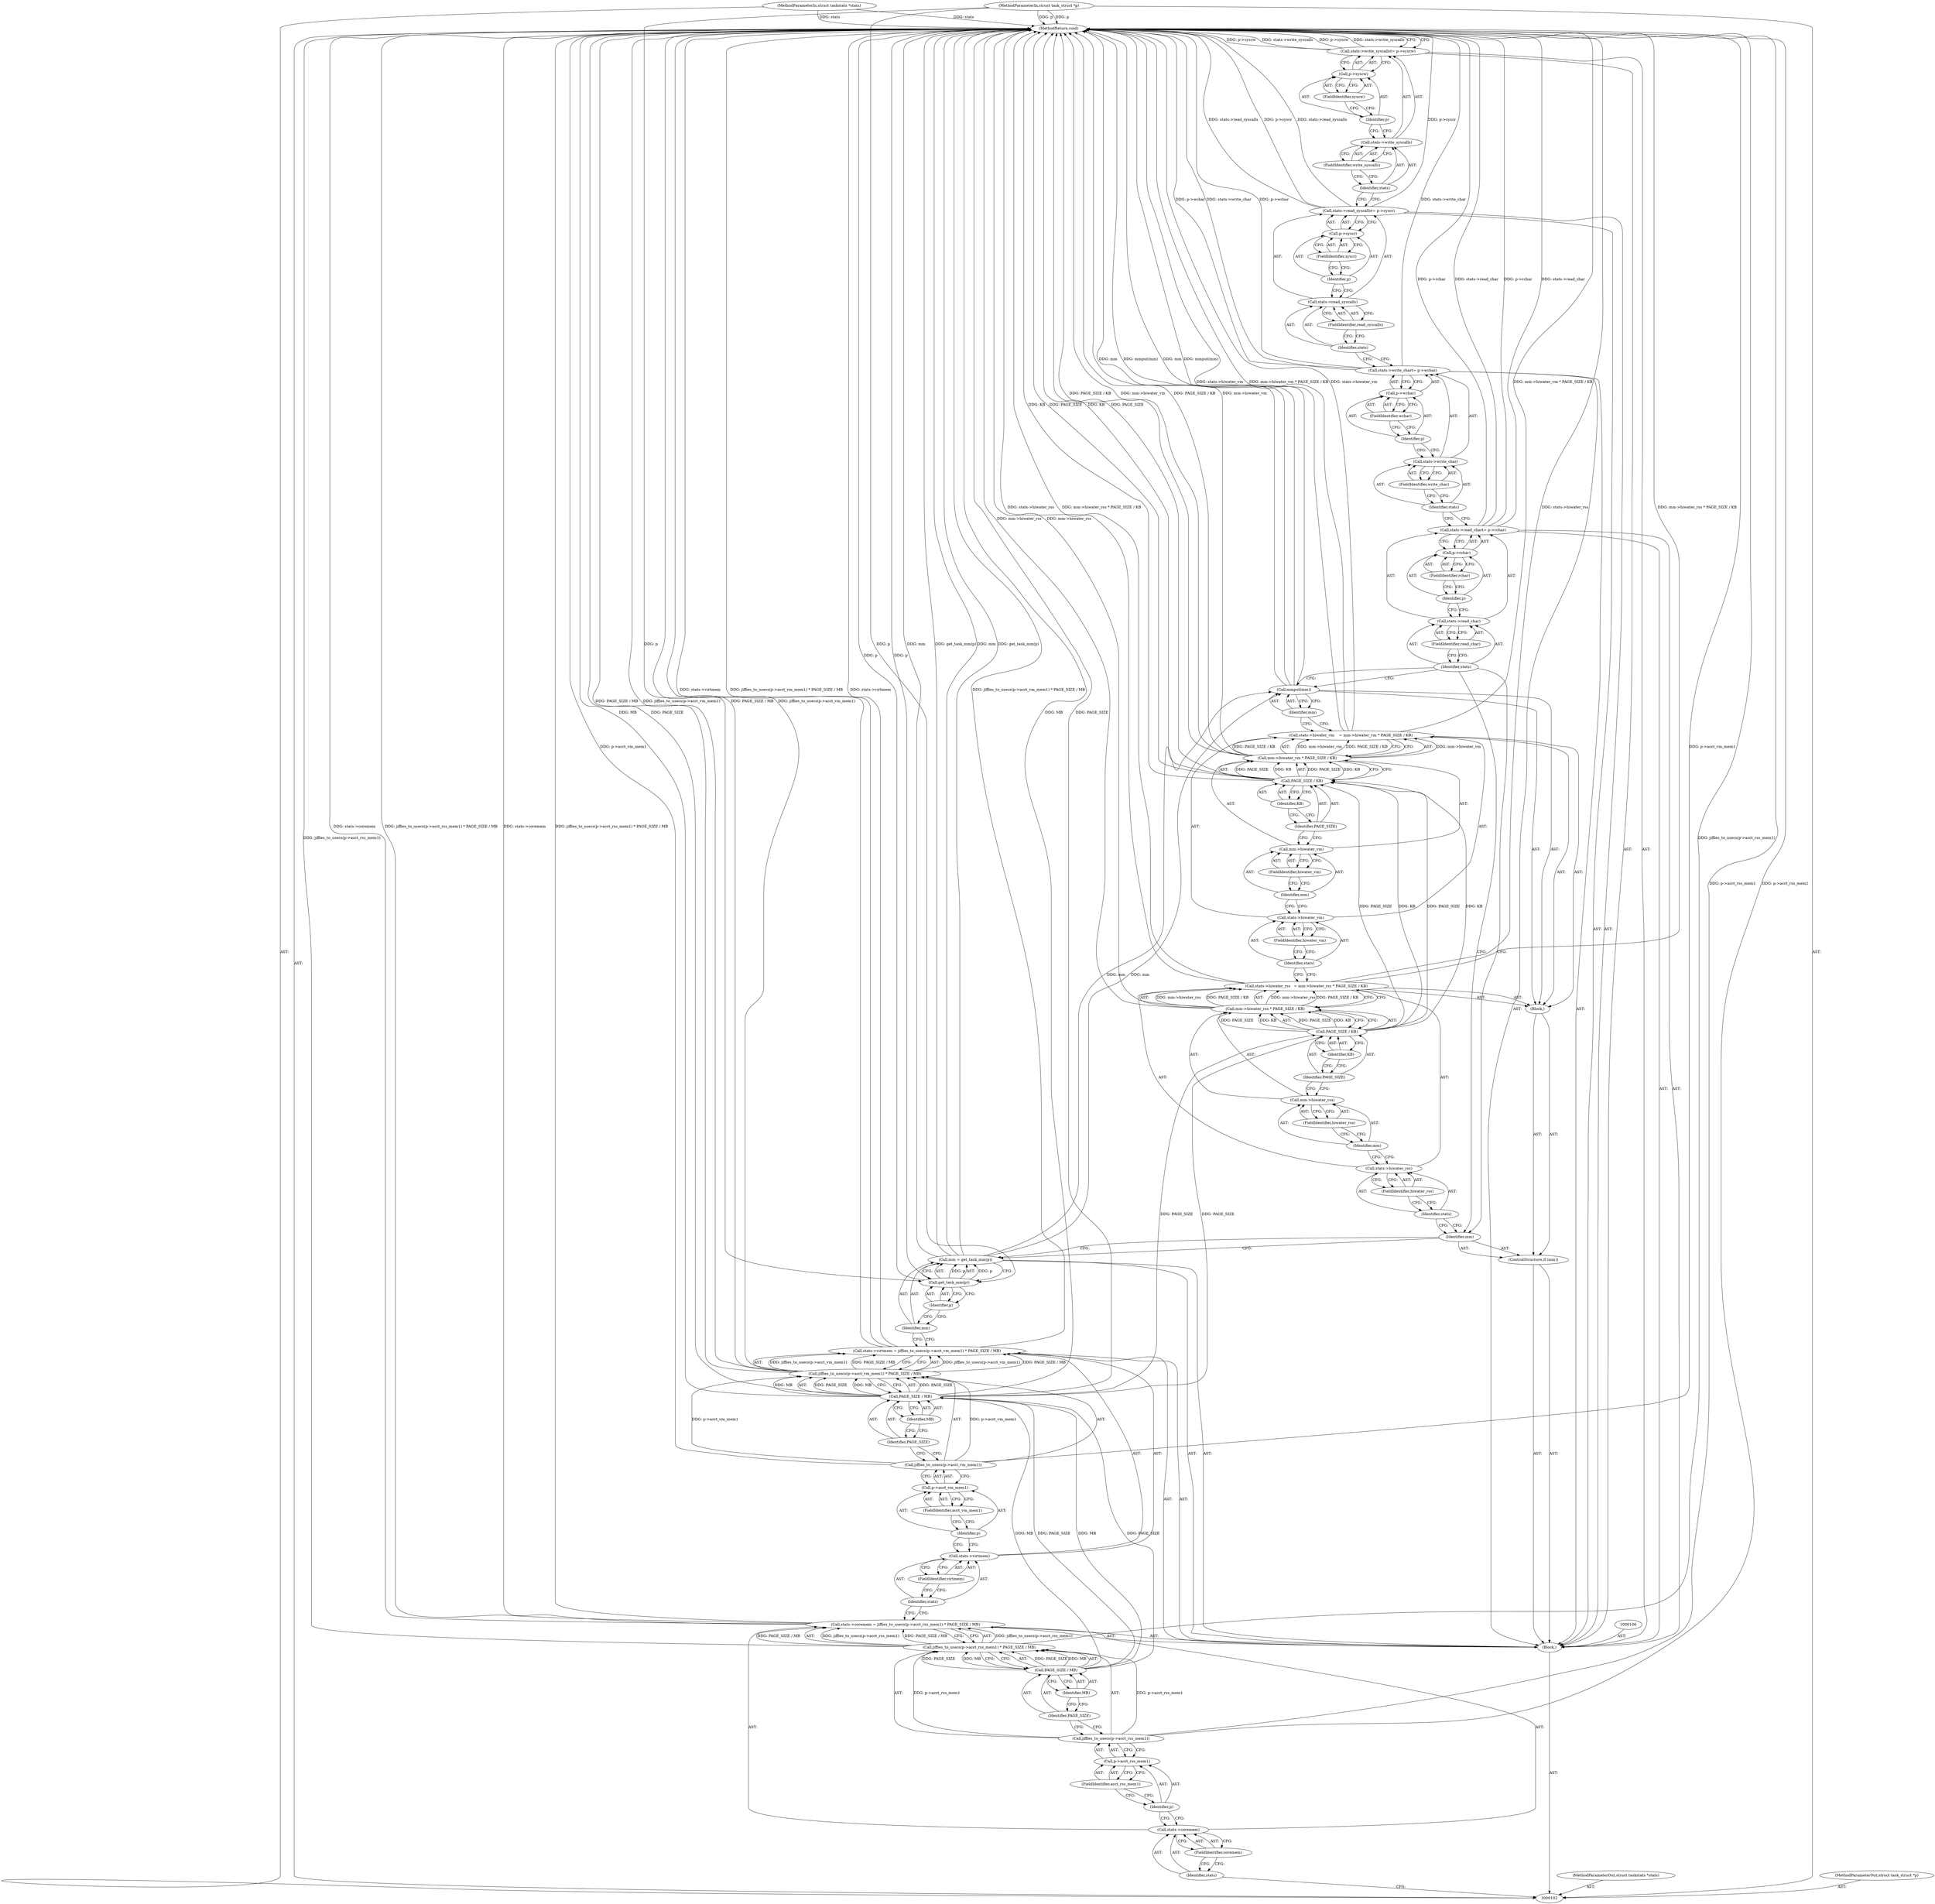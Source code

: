 digraph "0_linux_f0ec1aaf54caddd21c259aea8b2ecfbde4ee4fb9" {
"1000190" [label="(MethodReturn,void)"];
"1000103" [label="(MethodParameterIn,struct taskstats *stats)"];
"1000229" [label="(MethodParameterOut,struct taskstats *stats)"];
"1000104" [label="(MethodParameterIn,struct task_struct *p)"];
"1000230" [label="(MethodParameterOut,struct task_struct *p)"];
"1000138" [label="(Call,stats->hiwater_rss   = mm->hiwater_rss * PAGE_SIZE / KB)"];
"1000139" [label="(Call,stats->hiwater_rss)"];
"1000140" [label="(Identifier,stats)"];
"1000142" [label="(Call,mm->hiwater_rss * PAGE_SIZE / KB)"];
"1000143" [label="(Call,mm->hiwater_rss)"];
"1000144" [label="(Identifier,mm)"];
"1000145" [label="(FieldIdentifier,hiwater_rss)"];
"1000146" [label="(Call,PAGE_SIZE / KB)"];
"1000147" [label="(Identifier,PAGE_SIZE)"];
"1000148" [label="(Identifier,KB)"];
"1000141" [label="(FieldIdentifier,hiwater_rss)"];
"1000149" [label="(Call,stats->hiwater_vm    = mm->hiwater_vm * PAGE_SIZE / KB)"];
"1000150" [label="(Call,stats->hiwater_vm)"];
"1000151" [label="(Identifier,stats)"];
"1000153" [label="(Call,mm->hiwater_vm * PAGE_SIZE / KB)"];
"1000154" [label="(Call,mm->hiwater_vm)"];
"1000155" [label="(Identifier,mm)"];
"1000156" [label="(FieldIdentifier,hiwater_vm)"];
"1000157" [label="(Call,PAGE_SIZE / KB)"];
"1000158" [label="(Identifier,PAGE_SIZE)"];
"1000159" [label="(Identifier,KB)"];
"1000152" [label="(FieldIdentifier,hiwater_vm)"];
"1000160" [label="(Call,mmput(mm))"];
"1000161" [label="(Identifier,mm)"];
"1000162" [label="(Call,stats->read_char\t= p->rchar)"];
"1000163" [label="(Call,stats->read_char)"];
"1000164" [label="(Identifier,stats)"];
"1000166" [label="(Call,p->rchar)"];
"1000167" [label="(Identifier,p)"];
"1000168" [label="(FieldIdentifier,rchar)"];
"1000165" [label="(FieldIdentifier,read_char)"];
"1000169" [label="(Call,stats->write_char\t= p->wchar)"];
"1000170" [label="(Call,stats->write_char)"];
"1000171" [label="(Identifier,stats)"];
"1000173" [label="(Call,p->wchar)"];
"1000174" [label="(Identifier,p)"];
"1000175" [label="(FieldIdentifier,wchar)"];
"1000172" [label="(FieldIdentifier,write_char)"];
"1000176" [label="(Call,stats->read_syscalls\t= p->syscr)"];
"1000177" [label="(Call,stats->read_syscalls)"];
"1000178" [label="(Identifier,stats)"];
"1000180" [label="(Call,p->syscr)"];
"1000181" [label="(Identifier,p)"];
"1000182" [label="(FieldIdentifier,syscr)"];
"1000179" [label="(FieldIdentifier,read_syscalls)"];
"1000183" [label="(Call,stats->write_syscalls\t= p->syscw)"];
"1000184" [label="(Call,stats->write_syscalls)"];
"1000185" [label="(Identifier,stats)"];
"1000187" [label="(Call,p->syscw)"];
"1000188" [label="(Identifier,p)"];
"1000189" [label="(FieldIdentifier,syscw)"];
"1000186" [label="(FieldIdentifier,write_syscalls)"];
"1000105" [label="(Block,)"];
"1000111" [label="(Call,jiffies_to_usecs(p->acct_rss_mem1) * PAGE_SIZE / MB)"];
"1000112" [label="(Call,jiffies_to_usecs(p->acct_rss_mem1))"];
"1000107" [label="(Call,stats->coremem = jiffies_to_usecs(p->acct_rss_mem1) * PAGE_SIZE / MB)"];
"1000108" [label="(Call,stats->coremem)"];
"1000109" [label="(Identifier,stats)"];
"1000113" [label="(Call,p->acct_rss_mem1)"];
"1000114" [label="(Identifier,p)"];
"1000115" [label="(FieldIdentifier,acct_rss_mem1)"];
"1000116" [label="(Call,PAGE_SIZE / MB)"];
"1000117" [label="(Identifier,PAGE_SIZE)"];
"1000118" [label="(Identifier,MB)"];
"1000110" [label="(FieldIdentifier,coremem)"];
"1000123" [label="(Call,jiffies_to_usecs(p->acct_vm_mem1) * PAGE_SIZE / MB)"];
"1000124" [label="(Call,jiffies_to_usecs(p->acct_vm_mem1))"];
"1000119" [label="(Call,stats->virtmem = jiffies_to_usecs(p->acct_vm_mem1) * PAGE_SIZE / MB)"];
"1000120" [label="(Call,stats->virtmem)"];
"1000121" [label="(Identifier,stats)"];
"1000125" [label="(Call,p->acct_vm_mem1)"];
"1000126" [label="(Identifier,p)"];
"1000127" [label="(FieldIdentifier,acct_vm_mem1)"];
"1000128" [label="(Call,PAGE_SIZE / MB)"];
"1000129" [label="(Identifier,PAGE_SIZE)"];
"1000130" [label="(Identifier,MB)"];
"1000122" [label="(FieldIdentifier,virtmem)"];
"1000131" [label="(Call,mm = get_task_mm(p))"];
"1000132" [label="(Identifier,mm)"];
"1000134" [label="(Identifier,p)"];
"1000133" [label="(Call,get_task_mm(p))"];
"1000135" [label="(ControlStructure,if (mm))"];
"1000136" [label="(Identifier,mm)"];
"1000137" [label="(Block,)"];
"1000190" -> "1000102"  [label="AST: "];
"1000190" -> "1000183"  [label="CFG: "];
"1000157" -> "1000190"  [label="DDG: KB"];
"1000157" -> "1000190"  [label="DDG: PAGE_SIZE"];
"1000128" -> "1000190"  [label="DDG: MB"];
"1000128" -> "1000190"  [label="DDG: PAGE_SIZE"];
"1000124" -> "1000190"  [label="DDG: p->acct_vm_mem1"];
"1000107" -> "1000190"  [label="DDG: stats->coremem"];
"1000107" -> "1000190"  [label="DDG: jiffies_to_usecs(p->acct_rss_mem1) * PAGE_SIZE / MB"];
"1000153" -> "1000190"  [label="DDG: PAGE_SIZE / KB"];
"1000153" -> "1000190"  [label="DDG: mm->hiwater_vm"];
"1000104" -> "1000190"  [label="DDG: p"];
"1000160" -> "1000190"  [label="DDG: mmput(mm)"];
"1000160" -> "1000190"  [label="DDG: mm"];
"1000176" -> "1000190"  [label="DDG: p->syscr"];
"1000176" -> "1000190"  [label="DDG: stats->read_syscalls"];
"1000149" -> "1000190"  [label="DDG: mm->hiwater_vm * PAGE_SIZE / KB"];
"1000149" -> "1000190"  [label="DDG: stats->hiwater_vm"];
"1000142" -> "1000190"  [label="DDG: mm->hiwater_rss"];
"1000183" -> "1000190"  [label="DDG: p->syscw"];
"1000183" -> "1000190"  [label="DDG: stats->write_syscalls"];
"1000138" -> "1000190"  [label="DDG: mm->hiwater_rss * PAGE_SIZE / KB"];
"1000138" -> "1000190"  [label="DDG: stats->hiwater_rss"];
"1000119" -> "1000190"  [label="DDG: jiffies_to_usecs(p->acct_vm_mem1) * PAGE_SIZE / MB"];
"1000119" -> "1000190"  [label="DDG: stats->virtmem"];
"1000131" -> "1000190"  [label="DDG: mm"];
"1000131" -> "1000190"  [label="DDG: get_task_mm(p)"];
"1000162" -> "1000190"  [label="DDG: p->rchar"];
"1000162" -> "1000190"  [label="DDG: stats->read_char"];
"1000133" -> "1000190"  [label="DDG: p"];
"1000103" -> "1000190"  [label="DDG: stats"];
"1000111" -> "1000190"  [label="DDG: jiffies_to_usecs(p->acct_rss_mem1)"];
"1000112" -> "1000190"  [label="DDG: p->acct_rss_mem1"];
"1000169" -> "1000190"  [label="DDG: p->wchar"];
"1000169" -> "1000190"  [label="DDG: stats->write_char"];
"1000123" -> "1000190"  [label="DDG: PAGE_SIZE / MB"];
"1000123" -> "1000190"  [label="DDG: jiffies_to_usecs(p->acct_vm_mem1)"];
"1000103" -> "1000102"  [label="AST: "];
"1000103" -> "1000190"  [label="DDG: stats"];
"1000229" -> "1000102"  [label="AST: "];
"1000104" -> "1000102"  [label="AST: "];
"1000104" -> "1000190"  [label="DDG: p"];
"1000104" -> "1000133"  [label="DDG: p"];
"1000230" -> "1000102"  [label="AST: "];
"1000138" -> "1000137"  [label="AST: "];
"1000138" -> "1000142"  [label="CFG: "];
"1000139" -> "1000138"  [label="AST: "];
"1000142" -> "1000138"  [label="AST: "];
"1000151" -> "1000138"  [label="CFG: "];
"1000138" -> "1000190"  [label="DDG: mm->hiwater_rss * PAGE_SIZE / KB"];
"1000138" -> "1000190"  [label="DDG: stats->hiwater_rss"];
"1000142" -> "1000138"  [label="DDG: mm->hiwater_rss"];
"1000142" -> "1000138"  [label="DDG: PAGE_SIZE / KB"];
"1000139" -> "1000138"  [label="AST: "];
"1000139" -> "1000141"  [label="CFG: "];
"1000140" -> "1000139"  [label="AST: "];
"1000141" -> "1000139"  [label="AST: "];
"1000144" -> "1000139"  [label="CFG: "];
"1000140" -> "1000139"  [label="AST: "];
"1000140" -> "1000136"  [label="CFG: "];
"1000141" -> "1000140"  [label="CFG: "];
"1000142" -> "1000138"  [label="AST: "];
"1000142" -> "1000146"  [label="CFG: "];
"1000143" -> "1000142"  [label="AST: "];
"1000146" -> "1000142"  [label="AST: "];
"1000138" -> "1000142"  [label="CFG: "];
"1000142" -> "1000190"  [label="DDG: mm->hiwater_rss"];
"1000142" -> "1000138"  [label="DDG: mm->hiwater_rss"];
"1000142" -> "1000138"  [label="DDG: PAGE_SIZE / KB"];
"1000146" -> "1000142"  [label="DDG: PAGE_SIZE"];
"1000146" -> "1000142"  [label="DDG: KB"];
"1000143" -> "1000142"  [label="AST: "];
"1000143" -> "1000145"  [label="CFG: "];
"1000144" -> "1000143"  [label="AST: "];
"1000145" -> "1000143"  [label="AST: "];
"1000147" -> "1000143"  [label="CFG: "];
"1000144" -> "1000143"  [label="AST: "];
"1000144" -> "1000139"  [label="CFG: "];
"1000145" -> "1000144"  [label="CFG: "];
"1000145" -> "1000143"  [label="AST: "];
"1000145" -> "1000144"  [label="CFG: "];
"1000143" -> "1000145"  [label="CFG: "];
"1000146" -> "1000142"  [label="AST: "];
"1000146" -> "1000148"  [label="CFG: "];
"1000147" -> "1000146"  [label="AST: "];
"1000148" -> "1000146"  [label="AST: "];
"1000142" -> "1000146"  [label="CFG: "];
"1000146" -> "1000142"  [label="DDG: PAGE_SIZE"];
"1000146" -> "1000142"  [label="DDG: KB"];
"1000128" -> "1000146"  [label="DDG: PAGE_SIZE"];
"1000146" -> "1000157"  [label="DDG: PAGE_SIZE"];
"1000146" -> "1000157"  [label="DDG: KB"];
"1000147" -> "1000146"  [label="AST: "];
"1000147" -> "1000143"  [label="CFG: "];
"1000148" -> "1000147"  [label="CFG: "];
"1000148" -> "1000146"  [label="AST: "];
"1000148" -> "1000147"  [label="CFG: "];
"1000146" -> "1000148"  [label="CFG: "];
"1000141" -> "1000139"  [label="AST: "];
"1000141" -> "1000140"  [label="CFG: "];
"1000139" -> "1000141"  [label="CFG: "];
"1000149" -> "1000137"  [label="AST: "];
"1000149" -> "1000153"  [label="CFG: "];
"1000150" -> "1000149"  [label="AST: "];
"1000153" -> "1000149"  [label="AST: "];
"1000161" -> "1000149"  [label="CFG: "];
"1000149" -> "1000190"  [label="DDG: mm->hiwater_vm * PAGE_SIZE / KB"];
"1000149" -> "1000190"  [label="DDG: stats->hiwater_vm"];
"1000153" -> "1000149"  [label="DDG: mm->hiwater_vm"];
"1000153" -> "1000149"  [label="DDG: PAGE_SIZE / KB"];
"1000150" -> "1000149"  [label="AST: "];
"1000150" -> "1000152"  [label="CFG: "];
"1000151" -> "1000150"  [label="AST: "];
"1000152" -> "1000150"  [label="AST: "];
"1000155" -> "1000150"  [label="CFG: "];
"1000151" -> "1000150"  [label="AST: "];
"1000151" -> "1000138"  [label="CFG: "];
"1000152" -> "1000151"  [label="CFG: "];
"1000153" -> "1000149"  [label="AST: "];
"1000153" -> "1000157"  [label="CFG: "];
"1000154" -> "1000153"  [label="AST: "];
"1000157" -> "1000153"  [label="AST: "];
"1000149" -> "1000153"  [label="CFG: "];
"1000153" -> "1000190"  [label="DDG: PAGE_SIZE / KB"];
"1000153" -> "1000190"  [label="DDG: mm->hiwater_vm"];
"1000153" -> "1000149"  [label="DDG: mm->hiwater_vm"];
"1000153" -> "1000149"  [label="DDG: PAGE_SIZE / KB"];
"1000157" -> "1000153"  [label="DDG: PAGE_SIZE"];
"1000157" -> "1000153"  [label="DDG: KB"];
"1000154" -> "1000153"  [label="AST: "];
"1000154" -> "1000156"  [label="CFG: "];
"1000155" -> "1000154"  [label="AST: "];
"1000156" -> "1000154"  [label="AST: "];
"1000158" -> "1000154"  [label="CFG: "];
"1000155" -> "1000154"  [label="AST: "];
"1000155" -> "1000150"  [label="CFG: "];
"1000156" -> "1000155"  [label="CFG: "];
"1000156" -> "1000154"  [label="AST: "];
"1000156" -> "1000155"  [label="CFG: "];
"1000154" -> "1000156"  [label="CFG: "];
"1000157" -> "1000153"  [label="AST: "];
"1000157" -> "1000159"  [label="CFG: "];
"1000158" -> "1000157"  [label="AST: "];
"1000159" -> "1000157"  [label="AST: "];
"1000153" -> "1000157"  [label="CFG: "];
"1000157" -> "1000190"  [label="DDG: KB"];
"1000157" -> "1000190"  [label="DDG: PAGE_SIZE"];
"1000157" -> "1000153"  [label="DDG: PAGE_SIZE"];
"1000157" -> "1000153"  [label="DDG: KB"];
"1000146" -> "1000157"  [label="DDG: PAGE_SIZE"];
"1000146" -> "1000157"  [label="DDG: KB"];
"1000158" -> "1000157"  [label="AST: "];
"1000158" -> "1000154"  [label="CFG: "];
"1000159" -> "1000158"  [label="CFG: "];
"1000159" -> "1000157"  [label="AST: "];
"1000159" -> "1000158"  [label="CFG: "];
"1000157" -> "1000159"  [label="CFG: "];
"1000152" -> "1000150"  [label="AST: "];
"1000152" -> "1000151"  [label="CFG: "];
"1000150" -> "1000152"  [label="CFG: "];
"1000160" -> "1000137"  [label="AST: "];
"1000160" -> "1000161"  [label="CFG: "];
"1000161" -> "1000160"  [label="AST: "];
"1000164" -> "1000160"  [label="CFG: "];
"1000160" -> "1000190"  [label="DDG: mmput(mm)"];
"1000160" -> "1000190"  [label="DDG: mm"];
"1000131" -> "1000160"  [label="DDG: mm"];
"1000161" -> "1000160"  [label="AST: "];
"1000161" -> "1000149"  [label="CFG: "];
"1000160" -> "1000161"  [label="CFG: "];
"1000162" -> "1000105"  [label="AST: "];
"1000162" -> "1000166"  [label="CFG: "];
"1000163" -> "1000162"  [label="AST: "];
"1000166" -> "1000162"  [label="AST: "];
"1000171" -> "1000162"  [label="CFG: "];
"1000162" -> "1000190"  [label="DDG: p->rchar"];
"1000162" -> "1000190"  [label="DDG: stats->read_char"];
"1000163" -> "1000162"  [label="AST: "];
"1000163" -> "1000165"  [label="CFG: "];
"1000164" -> "1000163"  [label="AST: "];
"1000165" -> "1000163"  [label="AST: "];
"1000167" -> "1000163"  [label="CFG: "];
"1000164" -> "1000163"  [label="AST: "];
"1000164" -> "1000160"  [label="CFG: "];
"1000164" -> "1000136"  [label="CFG: "];
"1000165" -> "1000164"  [label="CFG: "];
"1000166" -> "1000162"  [label="AST: "];
"1000166" -> "1000168"  [label="CFG: "];
"1000167" -> "1000166"  [label="AST: "];
"1000168" -> "1000166"  [label="AST: "];
"1000162" -> "1000166"  [label="CFG: "];
"1000167" -> "1000166"  [label="AST: "];
"1000167" -> "1000163"  [label="CFG: "];
"1000168" -> "1000167"  [label="CFG: "];
"1000168" -> "1000166"  [label="AST: "];
"1000168" -> "1000167"  [label="CFG: "];
"1000166" -> "1000168"  [label="CFG: "];
"1000165" -> "1000163"  [label="AST: "];
"1000165" -> "1000164"  [label="CFG: "];
"1000163" -> "1000165"  [label="CFG: "];
"1000169" -> "1000105"  [label="AST: "];
"1000169" -> "1000173"  [label="CFG: "];
"1000170" -> "1000169"  [label="AST: "];
"1000173" -> "1000169"  [label="AST: "];
"1000178" -> "1000169"  [label="CFG: "];
"1000169" -> "1000190"  [label="DDG: p->wchar"];
"1000169" -> "1000190"  [label="DDG: stats->write_char"];
"1000170" -> "1000169"  [label="AST: "];
"1000170" -> "1000172"  [label="CFG: "];
"1000171" -> "1000170"  [label="AST: "];
"1000172" -> "1000170"  [label="AST: "];
"1000174" -> "1000170"  [label="CFG: "];
"1000171" -> "1000170"  [label="AST: "];
"1000171" -> "1000162"  [label="CFG: "];
"1000172" -> "1000171"  [label="CFG: "];
"1000173" -> "1000169"  [label="AST: "];
"1000173" -> "1000175"  [label="CFG: "];
"1000174" -> "1000173"  [label="AST: "];
"1000175" -> "1000173"  [label="AST: "];
"1000169" -> "1000173"  [label="CFG: "];
"1000174" -> "1000173"  [label="AST: "];
"1000174" -> "1000170"  [label="CFG: "];
"1000175" -> "1000174"  [label="CFG: "];
"1000175" -> "1000173"  [label="AST: "];
"1000175" -> "1000174"  [label="CFG: "];
"1000173" -> "1000175"  [label="CFG: "];
"1000172" -> "1000170"  [label="AST: "];
"1000172" -> "1000171"  [label="CFG: "];
"1000170" -> "1000172"  [label="CFG: "];
"1000176" -> "1000105"  [label="AST: "];
"1000176" -> "1000180"  [label="CFG: "];
"1000177" -> "1000176"  [label="AST: "];
"1000180" -> "1000176"  [label="AST: "];
"1000185" -> "1000176"  [label="CFG: "];
"1000176" -> "1000190"  [label="DDG: p->syscr"];
"1000176" -> "1000190"  [label="DDG: stats->read_syscalls"];
"1000177" -> "1000176"  [label="AST: "];
"1000177" -> "1000179"  [label="CFG: "];
"1000178" -> "1000177"  [label="AST: "];
"1000179" -> "1000177"  [label="AST: "];
"1000181" -> "1000177"  [label="CFG: "];
"1000178" -> "1000177"  [label="AST: "];
"1000178" -> "1000169"  [label="CFG: "];
"1000179" -> "1000178"  [label="CFG: "];
"1000180" -> "1000176"  [label="AST: "];
"1000180" -> "1000182"  [label="CFG: "];
"1000181" -> "1000180"  [label="AST: "];
"1000182" -> "1000180"  [label="AST: "];
"1000176" -> "1000180"  [label="CFG: "];
"1000181" -> "1000180"  [label="AST: "];
"1000181" -> "1000177"  [label="CFG: "];
"1000182" -> "1000181"  [label="CFG: "];
"1000182" -> "1000180"  [label="AST: "];
"1000182" -> "1000181"  [label="CFG: "];
"1000180" -> "1000182"  [label="CFG: "];
"1000179" -> "1000177"  [label="AST: "];
"1000179" -> "1000178"  [label="CFG: "];
"1000177" -> "1000179"  [label="CFG: "];
"1000183" -> "1000105"  [label="AST: "];
"1000183" -> "1000187"  [label="CFG: "];
"1000184" -> "1000183"  [label="AST: "];
"1000187" -> "1000183"  [label="AST: "];
"1000190" -> "1000183"  [label="CFG: "];
"1000183" -> "1000190"  [label="DDG: p->syscw"];
"1000183" -> "1000190"  [label="DDG: stats->write_syscalls"];
"1000184" -> "1000183"  [label="AST: "];
"1000184" -> "1000186"  [label="CFG: "];
"1000185" -> "1000184"  [label="AST: "];
"1000186" -> "1000184"  [label="AST: "];
"1000188" -> "1000184"  [label="CFG: "];
"1000185" -> "1000184"  [label="AST: "];
"1000185" -> "1000176"  [label="CFG: "];
"1000186" -> "1000185"  [label="CFG: "];
"1000187" -> "1000183"  [label="AST: "];
"1000187" -> "1000189"  [label="CFG: "];
"1000188" -> "1000187"  [label="AST: "];
"1000189" -> "1000187"  [label="AST: "];
"1000183" -> "1000187"  [label="CFG: "];
"1000188" -> "1000187"  [label="AST: "];
"1000188" -> "1000184"  [label="CFG: "];
"1000189" -> "1000188"  [label="CFG: "];
"1000189" -> "1000187"  [label="AST: "];
"1000189" -> "1000188"  [label="CFG: "];
"1000187" -> "1000189"  [label="CFG: "];
"1000186" -> "1000184"  [label="AST: "];
"1000186" -> "1000185"  [label="CFG: "];
"1000184" -> "1000186"  [label="CFG: "];
"1000105" -> "1000102"  [label="AST: "];
"1000106" -> "1000105"  [label="AST: "];
"1000107" -> "1000105"  [label="AST: "];
"1000119" -> "1000105"  [label="AST: "];
"1000131" -> "1000105"  [label="AST: "];
"1000135" -> "1000105"  [label="AST: "];
"1000162" -> "1000105"  [label="AST: "];
"1000169" -> "1000105"  [label="AST: "];
"1000176" -> "1000105"  [label="AST: "];
"1000183" -> "1000105"  [label="AST: "];
"1000111" -> "1000107"  [label="AST: "];
"1000111" -> "1000116"  [label="CFG: "];
"1000112" -> "1000111"  [label="AST: "];
"1000116" -> "1000111"  [label="AST: "];
"1000107" -> "1000111"  [label="CFG: "];
"1000111" -> "1000190"  [label="DDG: jiffies_to_usecs(p->acct_rss_mem1)"];
"1000111" -> "1000107"  [label="DDG: jiffies_to_usecs(p->acct_rss_mem1)"];
"1000111" -> "1000107"  [label="DDG: PAGE_SIZE / MB"];
"1000112" -> "1000111"  [label="DDG: p->acct_rss_mem1"];
"1000116" -> "1000111"  [label="DDG: PAGE_SIZE"];
"1000116" -> "1000111"  [label="DDG: MB"];
"1000112" -> "1000111"  [label="AST: "];
"1000112" -> "1000113"  [label="CFG: "];
"1000113" -> "1000112"  [label="AST: "];
"1000117" -> "1000112"  [label="CFG: "];
"1000112" -> "1000190"  [label="DDG: p->acct_rss_mem1"];
"1000112" -> "1000111"  [label="DDG: p->acct_rss_mem1"];
"1000107" -> "1000105"  [label="AST: "];
"1000107" -> "1000111"  [label="CFG: "];
"1000108" -> "1000107"  [label="AST: "];
"1000111" -> "1000107"  [label="AST: "];
"1000121" -> "1000107"  [label="CFG: "];
"1000107" -> "1000190"  [label="DDG: stats->coremem"];
"1000107" -> "1000190"  [label="DDG: jiffies_to_usecs(p->acct_rss_mem1) * PAGE_SIZE / MB"];
"1000111" -> "1000107"  [label="DDG: jiffies_to_usecs(p->acct_rss_mem1)"];
"1000111" -> "1000107"  [label="DDG: PAGE_SIZE / MB"];
"1000108" -> "1000107"  [label="AST: "];
"1000108" -> "1000110"  [label="CFG: "];
"1000109" -> "1000108"  [label="AST: "];
"1000110" -> "1000108"  [label="AST: "];
"1000114" -> "1000108"  [label="CFG: "];
"1000109" -> "1000108"  [label="AST: "];
"1000109" -> "1000102"  [label="CFG: "];
"1000110" -> "1000109"  [label="CFG: "];
"1000113" -> "1000112"  [label="AST: "];
"1000113" -> "1000115"  [label="CFG: "];
"1000114" -> "1000113"  [label="AST: "];
"1000115" -> "1000113"  [label="AST: "];
"1000112" -> "1000113"  [label="CFG: "];
"1000114" -> "1000113"  [label="AST: "];
"1000114" -> "1000108"  [label="CFG: "];
"1000115" -> "1000114"  [label="CFG: "];
"1000115" -> "1000113"  [label="AST: "];
"1000115" -> "1000114"  [label="CFG: "];
"1000113" -> "1000115"  [label="CFG: "];
"1000116" -> "1000111"  [label="AST: "];
"1000116" -> "1000118"  [label="CFG: "];
"1000117" -> "1000116"  [label="AST: "];
"1000118" -> "1000116"  [label="AST: "];
"1000111" -> "1000116"  [label="CFG: "];
"1000116" -> "1000111"  [label="DDG: PAGE_SIZE"];
"1000116" -> "1000111"  [label="DDG: MB"];
"1000116" -> "1000128"  [label="DDG: PAGE_SIZE"];
"1000116" -> "1000128"  [label="DDG: MB"];
"1000117" -> "1000116"  [label="AST: "];
"1000117" -> "1000112"  [label="CFG: "];
"1000118" -> "1000117"  [label="CFG: "];
"1000118" -> "1000116"  [label="AST: "];
"1000118" -> "1000117"  [label="CFG: "];
"1000116" -> "1000118"  [label="CFG: "];
"1000110" -> "1000108"  [label="AST: "];
"1000110" -> "1000109"  [label="CFG: "];
"1000108" -> "1000110"  [label="CFG: "];
"1000123" -> "1000119"  [label="AST: "];
"1000123" -> "1000128"  [label="CFG: "];
"1000124" -> "1000123"  [label="AST: "];
"1000128" -> "1000123"  [label="AST: "];
"1000119" -> "1000123"  [label="CFG: "];
"1000123" -> "1000190"  [label="DDG: PAGE_SIZE / MB"];
"1000123" -> "1000190"  [label="DDG: jiffies_to_usecs(p->acct_vm_mem1)"];
"1000123" -> "1000119"  [label="DDG: jiffies_to_usecs(p->acct_vm_mem1)"];
"1000123" -> "1000119"  [label="DDG: PAGE_SIZE / MB"];
"1000124" -> "1000123"  [label="DDG: p->acct_vm_mem1"];
"1000128" -> "1000123"  [label="DDG: PAGE_SIZE"];
"1000128" -> "1000123"  [label="DDG: MB"];
"1000124" -> "1000123"  [label="AST: "];
"1000124" -> "1000125"  [label="CFG: "];
"1000125" -> "1000124"  [label="AST: "];
"1000129" -> "1000124"  [label="CFG: "];
"1000124" -> "1000190"  [label="DDG: p->acct_vm_mem1"];
"1000124" -> "1000123"  [label="DDG: p->acct_vm_mem1"];
"1000119" -> "1000105"  [label="AST: "];
"1000119" -> "1000123"  [label="CFG: "];
"1000120" -> "1000119"  [label="AST: "];
"1000123" -> "1000119"  [label="AST: "];
"1000132" -> "1000119"  [label="CFG: "];
"1000119" -> "1000190"  [label="DDG: jiffies_to_usecs(p->acct_vm_mem1) * PAGE_SIZE / MB"];
"1000119" -> "1000190"  [label="DDG: stats->virtmem"];
"1000123" -> "1000119"  [label="DDG: jiffies_to_usecs(p->acct_vm_mem1)"];
"1000123" -> "1000119"  [label="DDG: PAGE_SIZE / MB"];
"1000120" -> "1000119"  [label="AST: "];
"1000120" -> "1000122"  [label="CFG: "];
"1000121" -> "1000120"  [label="AST: "];
"1000122" -> "1000120"  [label="AST: "];
"1000126" -> "1000120"  [label="CFG: "];
"1000121" -> "1000120"  [label="AST: "];
"1000121" -> "1000107"  [label="CFG: "];
"1000122" -> "1000121"  [label="CFG: "];
"1000125" -> "1000124"  [label="AST: "];
"1000125" -> "1000127"  [label="CFG: "];
"1000126" -> "1000125"  [label="AST: "];
"1000127" -> "1000125"  [label="AST: "];
"1000124" -> "1000125"  [label="CFG: "];
"1000126" -> "1000125"  [label="AST: "];
"1000126" -> "1000120"  [label="CFG: "];
"1000127" -> "1000126"  [label="CFG: "];
"1000127" -> "1000125"  [label="AST: "];
"1000127" -> "1000126"  [label="CFG: "];
"1000125" -> "1000127"  [label="CFG: "];
"1000128" -> "1000123"  [label="AST: "];
"1000128" -> "1000130"  [label="CFG: "];
"1000129" -> "1000128"  [label="AST: "];
"1000130" -> "1000128"  [label="AST: "];
"1000123" -> "1000128"  [label="CFG: "];
"1000128" -> "1000190"  [label="DDG: MB"];
"1000128" -> "1000190"  [label="DDG: PAGE_SIZE"];
"1000128" -> "1000123"  [label="DDG: PAGE_SIZE"];
"1000128" -> "1000123"  [label="DDG: MB"];
"1000116" -> "1000128"  [label="DDG: PAGE_SIZE"];
"1000116" -> "1000128"  [label="DDG: MB"];
"1000128" -> "1000146"  [label="DDG: PAGE_SIZE"];
"1000129" -> "1000128"  [label="AST: "];
"1000129" -> "1000124"  [label="CFG: "];
"1000130" -> "1000129"  [label="CFG: "];
"1000130" -> "1000128"  [label="AST: "];
"1000130" -> "1000129"  [label="CFG: "];
"1000128" -> "1000130"  [label="CFG: "];
"1000122" -> "1000120"  [label="AST: "];
"1000122" -> "1000121"  [label="CFG: "];
"1000120" -> "1000122"  [label="CFG: "];
"1000131" -> "1000105"  [label="AST: "];
"1000131" -> "1000133"  [label="CFG: "];
"1000132" -> "1000131"  [label="AST: "];
"1000133" -> "1000131"  [label="AST: "];
"1000136" -> "1000131"  [label="CFG: "];
"1000131" -> "1000190"  [label="DDG: mm"];
"1000131" -> "1000190"  [label="DDG: get_task_mm(p)"];
"1000133" -> "1000131"  [label="DDG: p"];
"1000131" -> "1000160"  [label="DDG: mm"];
"1000132" -> "1000131"  [label="AST: "];
"1000132" -> "1000119"  [label="CFG: "];
"1000134" -> "1000132"  [label="CFG: "];
"1000134" -> "1000133"  [label="AST: "];
"1000134" -> "1000132"  [label="CFG: "];
"1000133" -> "1000134"  [label="CFG: "];
"1000133" -> "1000131"  [label="AST: "];
"1000133" -> "1000134"  [label="CFG: "];
"1000134" -> "1000133"  [label="AST: "];
"1000131" -> "1000133"  [label="CFG: "];
"1000133" -> "1000190"  [label="DDG: p"];
"1000133" -> "1000131"  [label="DDG: p"];
"1000104" -> "1000133"  [label="DDG: p"];
"1000135" -> "1000105"  [label="AST: "];
"1000136" -> "1000135"  [label="AST: "];
"1000137" -> "1000135"  [label="AST: "];
"1000136" -> "1000135"  [label="AST: "];
"1000136" -> "1000131"  [label="CFG: "];
"1000140" -> "1000136"  [label="CFG: "];
"1000164" -> "1000136"  [label="CFG: "];
"1000137" -> "1000135"  [label="AST: "];
"1000138" -> "1000137"  [label="AST: "];
"1000149" -> "1000137"  [label="AST: "];
"1000160" -> "1000137"  [label="AST: "];
}
